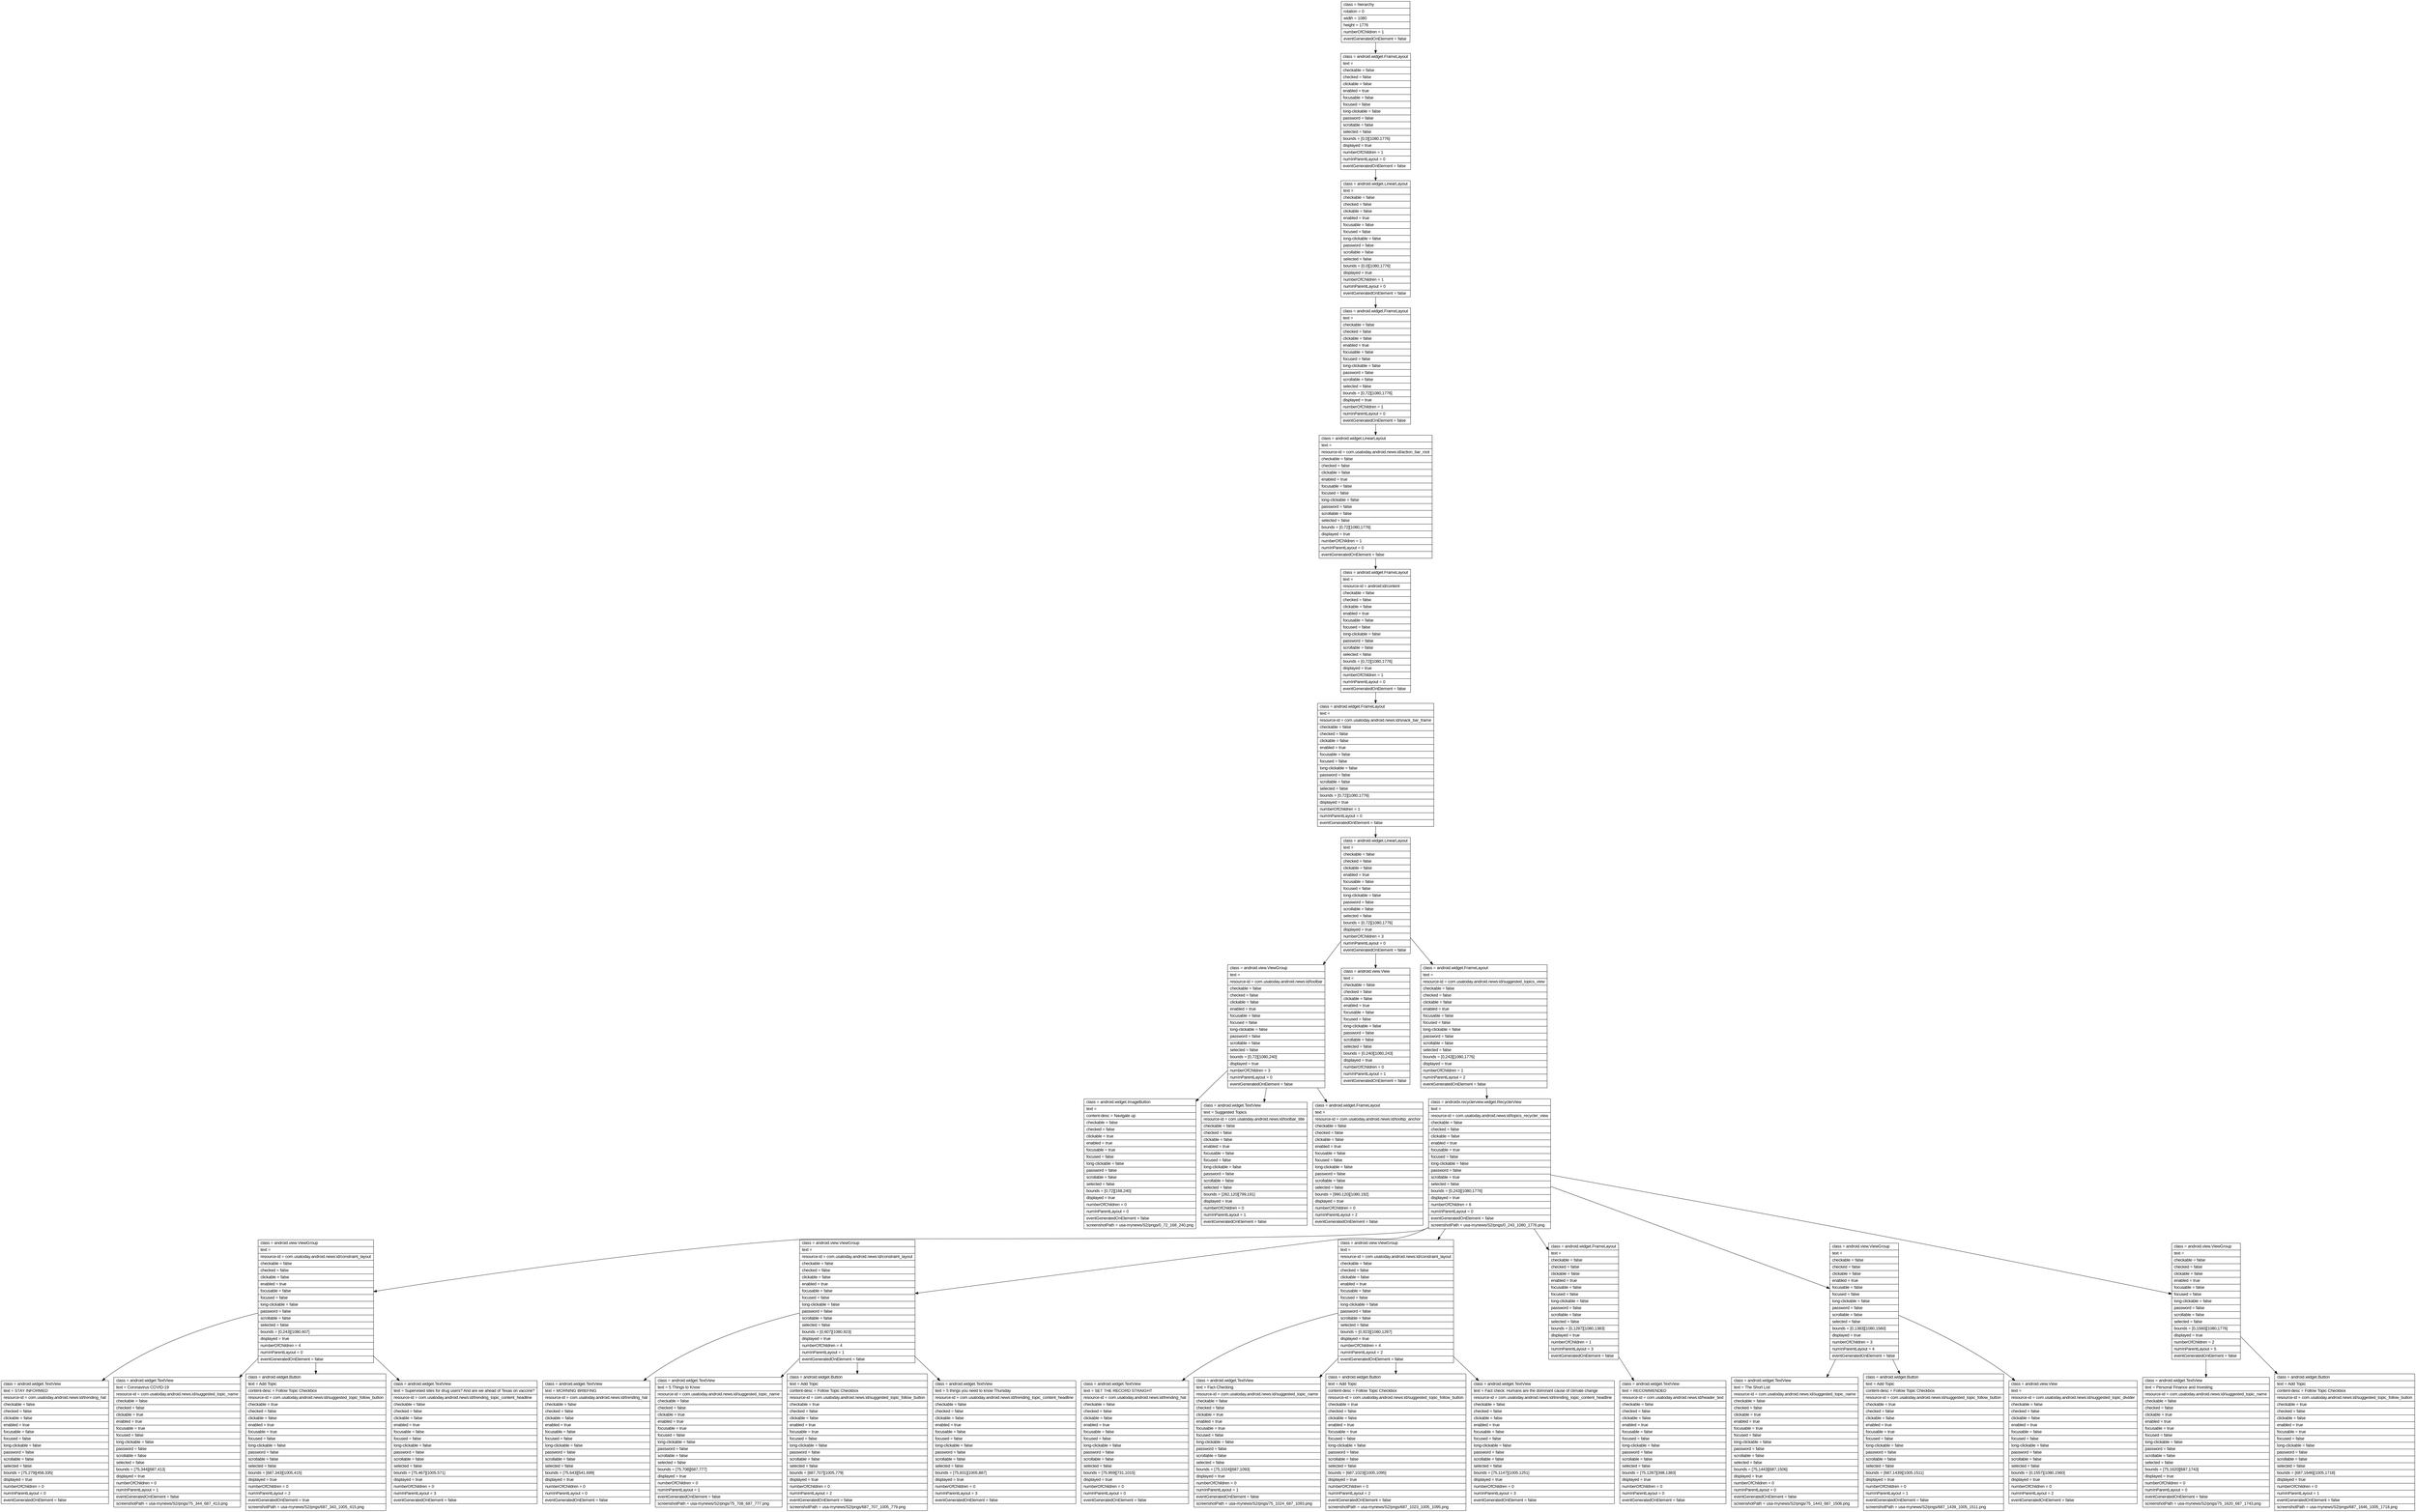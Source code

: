 digraph Layout {

	node [shape=record fontname=Arial];

	0	[label="{class = hierarchy\l|rotation = 0\l|width = 1080\l|height = 1776\l|numberOfChildren = 1\l|eventGeneratedOnElement = false \l}"]
	1	[label="{class = android.widget.FrameLayout\l|text = \l|checkable = false\l|checked = false\l|clickable = false\l|enabled = true\l|focusable = false\l|focused = false\l|long-clickable = false\l|password = false\l|scrollable = false\l|selected = false\l|bounds = [0,0][1080,1776]\l|displayed = true\l|numberOfChildren = 1\l|numInParentLayout = 0\l|eventGeneratedOnElement = false \l}"]
	2	[label="{class = android.widget.LinearLayout\l|text = \l|checkable = false\l|checked = false\l|clickable = false\l|enabled = true\l|focusable = false\l|focused = false\l|long-clickable = false\l|password = false\l|scrollable = false\l|selected = false\l|bounds = [0,0][1080,1776]\l|displayed = true\l|numberOfChildren = 1\l|numInParentLayout = 0\l|eventGeneratedOnElement = false \l}"]
	3	[label="{class = android.widget.FrameLayout\l|text = \l|checkable = false\l|checked = false\l|clickable = false\l|enabled = true\l|focusable = false\l|focused = false\l|long-clickable = false\l|password = false\l|scrollable = false\l|selected = false\l|bounds = [0,72][1080,1776]\l|displayed = true\l|numberOfChildren = 1\l|numInParentLayout = 0\l|eventGeneratedOnElement = false \l}"]
	4	[label="{class = android.widget.LinearLayout\l|text = \l|resource-id = com.usatoday.android.news:id/action_bar_root\l|checkable = false\l|checked = false\l|clickable = false\l|enabled = true\l|focusable = false\l|focused = false\l|long-clickable = false\l|password = false\l|scrollable = false\l|selected = false\l|bounds = [0,72][1080,1776]\l|displayed = true\l|numberOfChildren = 1\l|numInParentLayout = 0\l|eventGeneratedOnElement = false \l}"]
	5	[label="{class = android.widget.FrameLayout\l|text = \l|resource-id = android:id/content\l|checkable = false\l|checked = false\l|clickable = false\l|enabled = true\l|focusable = false\l|focused = false\l|long-clickable = false\l|password = false\l|scrollable = false\l|selected = false\l|bounds = [0,72][1080,1776]\l|displayed = true\l|numberOfChildren = 1\l|numInParentLayout = 0\l|eventGeneratedOnElement = false \l}"]
	6	[label="{class = android.widget.FrameLayout\l|text = \l|resource-id = com.usatoday.android.news:id/snack_bar_frame\l|checkable = false\l|checked = false\l|clickable = false\l|enabled = true\l|focusable = false\l|focused = false\l|long-clickable = false\l|password = false\l|scrollable = false\l|selected = false\l|bounds = [0,72][1080,1776]\l|displayed = true\l|numberOfChildren = 1\l|numInParentLayout = 0\l|eventGeneratedOnElement = false \l}"]
	7	[label="{class = android.widget.LinearLayout\l|text = \l|checkable = false\l|checked = false\l|clickable = false\l|enabled = true\l|focusable = false\l|focused = false\l|long-clickable = false\l|password = false\l|scrollable = false\l|selected = false\l|bounds = [0,72][1080,1776]\l|displayed = true\l|numberOfChildren = 3\l|numInParentLayout = 0\l|eventGeneratedOnElement = false \l}"]
	8	[label="{class = android.view.ViewGroup\l|text = \l|resource-id = com.usatoday.android.news:id/toolbar\l|checkable = false\l|checked = false\l|clickable = false\l|enabled = true\l|focusable = false\l|focused = false\l|long-clickable = false\l|password = false\l|scrollable = false\l|selected = false\l|bounds = [0,72][1080,240]\l|displayed = true\l|numberOfChildren = 3\l|numInParentLayout = 0\l|eventGeneratedOnElement = false \l}"]
	9	[label="{class = android.view.View\l|text = \l|checkable = false\l|checked = false\l|clickable = false\l|enabled = true\l|focusable = false\l|focused = false\l|long-clickable = false\l|password = false\l|scrollable = false\l|selected = false\l|bounds = [0,240][1080,243]\l|displayed = true\l|numberOfChildren = 0\l|numInParentLayout = 1\l|eventGeneratedOnElement = false \l}"]
	10	[label="{class = android.widget.FrameLayout\l|text = \l|resource-id = com.usatoday.android.news:id/suggested_topics_view\l|checkable = false\l|checked = false\l|clickable = false\l|enabled = true\l|focusable = false\l|focused = false\l|long-clickable = false\l|password = false\l|scrollable = false\l|selected = false\l|bounds = [0,243][1080,1776]\l|displayed = true\l|numberOfChildren = 1\l|numInParentLayout = 2\l|eventGeneratedOnElement = false \l}"]
	11	[label="{class = android.widget.ImageButton\l|text = \l|content-desc = Navigate up\l|checkable = false\l|checked = false\l|clickable = true\l|enabled = true\l|focusable = true\l|focused = false\l|long-clickable = false\l|password = false\l|scrollable = false\l|selected = false\l|bounds = [0,72][168,240]\l|displayed = true\l|numberOfChildren = 0\l|numInParentLayout = 0\l|eventGeneratedOnElement = false \l|screenshotPath = usa-mynews/S2/pngs/0_72_168_240.png\l}"]
	12	[label="{class = android.widget.TextView\l|text = Suggested Topics\l|resource-id = com.usatoday.android.news:id/toolbar_title\l|checkable = false\l|checked = false\l|clickable = false\l|enabled = true\l|focusable = false\l|focused = false\l|long-clickable = false\l|password = false\l|scrollable = false\l|selected = false\l|bounds = [282,120][799,191]\l|displayed = true\l|numberOfChildren = 0\l|numInParentLayout = 1\l|eventGeneratedOnElement = false \l}"]
	13	[label="{class = android.widget.FrameLayout\l|text = \l|resource-id = com.usatoday.android.news:id/tooltip_anchor\l|checkable = false\l|checked = false\l|clickable = false\l|enabled = true\l|focusable = false\l|focused = false\l|long-clickable = false\l|password = false\l|scrollable = false\l|selected = false\l|bounds = [990,120][1080,192]\l|displayed = true\l|numberOfChildren = 0\l|numInParentLayout = 2\l|eventGeneratedOnElement = false \l}"]
	14	[label="{class = androidx.recyclerview.widget.RecyclerView\l|text = \l|resource-id = com.usatoday.android.news:id/topics_recycler_view\l|checkable = false\l|checked = false\l|clickable = false\l|enabled = true\l|focusable = true\l|focused = false\l|long-clickable = false\l|password = false\l|scrollable = true\l|selected = false\l|bounds = [0,243][1080,1776]\l|displayed = true\l|numberOfChildren = 6\l|numInParentLayout = 0\l|eventGeneratedOnElement = false \l|screenshotPath = usa-mynews/S2/pngs/0_243_1080_1776.png\l}"]
	15	[label="{class = android.view.ViewGroup\l|text = \l|resource-id = com.usatoday.android.news:id/constraint_layout\l|checkable = false\l|checked = false\l|clickable = false\l|enabled = true\l|focusable = false\l|focused = false\l|long-clickable = false\l|password = false\l|scrollable = false\l|selected = false\l|bounds = [0,243][1080,607]\l|displayed = true\l|numberOfChildren = 4\l|numInParentLayout = 0\l|eventGeneratedOnElement = false \l}"]
	16	[label="{class = android.view.ViewGroup\l|text = \l|resource-id = com.usatoday.android.news:id/constraint_layout\l|checkable = false\l|checked = false\l|clickable = false\l|enabled = true\l|focusable = false\l|focused = false\l|long-clickable = false\l|password = false\l|scrollable = false\l|selected = false\l|bounds = [0,607][1080,923]\l|displayed = true\l|numberOfChildren = 4\l|numInParentLayout = 1\l|eventGeneratedOnElement = false \l}"]
	17	[label="{class = android.view.ViewGroup\l|text = \l|resource-id = com.usatoday.android.news:id/constraint_layout\l|checkable = false\l|checked = false\l|clickable = false\l|enabled = true\l|focusable = false\l|focused = false\l|long-clickable = false\l|password = false\l|scrollable = false\l|selected = false\l|bounds = [0,923][1080,1287]\l|displayed = true\l|numberOfChildren = 4\l|numInParentLayout = 2\l|eventGeneratedOnElement = false \l}"]
	18	[label="{class = android.widget.FrameLayout\l|text = \l|checkable = false\l|checked = false\l|clickable = false\l|enabled = true\l|focusable = false\l|focused = false\l|long-clickable = false\l|password = false\l|scrollable = false\l|selected = false\l|bounds = [0,1287][1080,1383]\l|displayed = true\l|numberOfChildren = 1\l|numInParentLayout = 3\l|eventGeneratedOnElement = false \l}"]
	19	[label="{class = android.view.ViewGroup\l|text = \l|checkable = false\l|checked = false\l|clickable = false\l|enabled = true\l|focusable = false\l|focused = false\l|long-clickable = false\l|password = false\l|scrollable = false\l|selected = false\l|bounds = [0,1383][1080,1560]\l|displayed = true\l|numberOfChildren = 3\l|numInParentLayout = 4\l|eventGeneratedOnElement = false \l}"]
	20	[label="{class = android.view.ViewGroup\l|text = \l|checkable = false\l|checked = false\l|clickable = false\l|enabled = true\l|focusable = false\l|focused = false\l|long-clickable = false\l|password = false\l|scrollable = false\l|selected = false\l|bounds = [0,1560][1080,1776]\l|displayed = true\l|numberOfChildren = 2\l|numInParentLayout = 5\l|eventGeneratedOnElement = false \l}"]
	21	[label="{class = android.widget.TextView\l|text = STAY INFORMED\l|resource-id = com.usatoday.android.news:id/trending_hat\l|checkable = false\l|checked = false\l|clickable = false\l|enabled = true\l|focusable = false\l|focused = false\l|long-clickable = false\l|password = false\l|scrollable = false\l|selected = false\l|bounds = [75,279][458,335]\l|displayed = true\l|numberOfChildren = 0\l|numInParentLayout = 0\l|eventGeneratedOnElement = false \l}"]
	22	[label="{class = android.widget.TextView\l|text = Coronavirus COVID-19\l|resource-id = com.usatoday.android.news:id/suggested_topic_name\l|checkable = false\l|checked = false\l|clickable = true\l|enabled = true\l|focusable = true\l|focused = false\l|long-clickable = false\l|password = false\l|scrollable = false\l|selected = false\l|bounds = [75,344][687,413]\l|displayed = true\l|numberOfChildren = 0\l|numInParentLayout = 1\l|eventGeneratedOnElement = false \l|screenshotPath = usa-mynews/S2/pngs/75_344_687_413.png\l}"]
	23	[label="{class = android.widget.Button\l|text = Add Topic\l|content-desc = Follow Topic Checkbox\l|resource-id = com.usatoday.android.news:id/suggested_topic_follow_button\l|checkable = true\l|checked = false\l|clickable = false\l|enabled = true\l|focusable = true\l|focused = false\l|long-clickable = false\l|password = false\l|scrollable = false\l|selected = false\l|bounds = [687,343][1005,415]\l|displayed = true\l|numberOfChildren = 0\l|numInParentLayout = 2\l|eventGeneratedOnElement = true \l|screenshotPath = usa-mynews/S2/pngs/687_343_1005_415.png\l}"]
	24	[label="{class = android.widget.TextView\l|text = Supervised sites for drug users? And are we ahead of Texas on vaccine?\l|resource-id = com.usatoday.android.news:id/trending_topic_content_headline\l|checkable = false\l|checked = false\l|clickable = false\l|enabled = true\l|focusable = false\l|focused = false\l|long-clickable = false\l|password = false\l|scrollable = false\l|selected = false\l|bounds = [75,467][1005,571]\l|displayed = true\l|numberOfChildren = 0\l|numInParentLayout = 3\l|eventGeneratedOnElement = false \l}"]
	25	[label="{class = android.widget.TextView\l|text = MORNING BRIEFING\l|resource-id = com.usatoday.android.news:id/trending_hat\l|checkable = false\l|checked = false\l|clickable = false\l|enabled = true\l|focusable = false\l|focused = false\l|long-clickable = false\l|password = false\l|scrollable = false\l|selected = false\l|bounds = [75,643][541,699]\l|displayed = true\l|numberOfChildren = 0\l|numInParentLayout = 0\l|eventGeneratedOnElement = false \l}"]
	26	[label="{class = android.widget.TextView\l|text = 5 Things to Know\l|resource-id = com.usatoday.android.news:id/suggested_topic_name\l|checkable = false\l|checked = false\l|clickable = true\l|enabled = true\l|focusable = true\l|focused = false\l|long-clickable = false\l|password = false\l|scrollable = false\l|selected = false\l|bounds = [75,708][687,777]\l|displayed = true\l|numberOfChildren = 0\l|numInParentLayout = 1\l|eventGeneratedOnElement = false \l|screenshotPath = usa-mynews/S2/pngs/75_708_687_777.png\l}"]
	27	[label="{class = android.widget.Button\l|text = Add Topic\l|content-desc = Follow Topic Checkbox\l|resource-id = com.usatoday.android.news:id/suggested_topic_follow_button\l|checkable = true\l|checked = false\l|clickable = false\l|enabled = true\l|focusable = true\l|focused = false\l|long-clickable = false\l|password = false\l|scrollable = false\l|selected = false\l|bounds = [687,707][1005,779]\l|displayed = true\l|numberOfChildren = 0\l|numInParentLayout = 2\l|eventGeneratedOnElement = false \l|screenshotPath = usa-mynews/S2/pngs/687_707_1005_779.png\l}"]
	28	[label="{class = android.widget.TextView\l|text = 5 things you need to know Thursday\l|resource-id = com.usatoday.android.news:id/trending_topic_content_headline\l|checkable = false\l|checked = false\l|clickable = false\l|enabled = true\l|focusable = false\l|focused = false\l|long-clickable = false\l|password = false\l|scrollable = false\l|selected = false\l|bounds = [75,831][1005,887]\l|displayed = true\l|numberOfChildren = 0\l|numInParentLayout = 3\l|eventGeneratedOnElement = false \l}"]
	29	[label="{class = android.widget.TextView\l|text = SET THE RECORD STRAIGHT\l|resource-id = com.usatoday.android.news:id/trending_hat\l|checkable = false\l|checked = false\l|clickable = false\l|enabled = true\l|focusable = false\l|focused = false\l|long-clickable = false\l|password = false\l|scrollable = false\l|selected = false\l|bounds = [75,959][731,1015]\l|displayed = true\l|numberOfChildren = 0\l|numInParentLayout = 0\l|eventGeneratedOnElement = false \l}"]
	30	[label="{class = android.widget.TextView\l|text = Fact-Checking\l|resource-id = com.usatoday.android.news:id/suggested_topic_name\l|checkable = false\l|checked = false\l|clickable = true\l|enabled = true\l|focusable = true\l|focused = false\l|long-clickable = false\l|password = false\l|scrollable = false\l|selected = false\l|bounds = [75,1024][687,1093]\l|displayed = true\l|numberOfChildren = 0\l|numInParentLayout = 1\l|eventGeneratedOnElement = false \l|screenshotPath = usa-mynews/S2/pngs/75_1024_687_1093.png\l}"]
	31	[label="{class = android.widget.Button\l|text = Add Topic\l|content-desc = Follow Topic Checkbox\l|resource-id = com.usatoday.android.news:id/suggested_topic_follow_button\l|checkable = true\l|checked = false\l|clickable = false\l|enabled = true\l|focusable = true\l|focused = false\l|long-clickable = false\l|password = false\l|scrollable = false\l|selected = false\l|bounds = [687,1023][1005,1095]\l|displayed = true\l|numberOfChildren = 0\l|numInParentLayout = 2\l|eventGeneratedOnElement = false \l|screenshotPath = usa-mynews/S2/pngs/687_1023_1005_1095.png\l}"]
	32	[label="{class = android.widget.TextView\l|text = Fact check: Humans are the dominant cause of climate change\l|resource-id = com.usatoday.android.news:id/trending_topic_content_headline\l|checkable = false\l|checked = false\l|clickable = false\l|enabled = true\l|focusable = false\l|focused = false\l|long-clickable = false\l|password = false\l|scrollable = false\l|selected = false\l|bounds = [75,1147][1005,1251]\l|displayed = true\l|numberOfChildren = 0\l|numInParentLayout = 3\l|eventGeneratedOnElement = false \l}"]
	33	[label="{class = android.widget.TextView\l|text = RECOMMENDED\l|resource-id = com.usatoday.android.news:id/header_text\l|checkable = false\l|checked = false\l|clickable = false\l|enabled = true\l|focusable = false\l|focused = false\l|long-clickable = false\l|password = false\l|scrollable = false\l|selected = false\l|bounds = [75,1287][398,1383]\l|displayed = true\l|numberOfChildren = 0\l|numInParentLayout = 0\l|eventGeneratedOnElement = false \l}"]
	34	[label="{class = android.widget.TextView\l|text = The Short List\l|resource-id = com.usatoday.android.news:id/suggested_topic_name\l|checkable = false\l|checked = false\l|clickable = true\l|enabled = true\l|focusable = true\l|focused = false\l|long-clickable = false\l|password = false\l|scrollable = false\l|selected = false\l|bounds = [75,1443][687,1506]\l|displayed = true\l|numberOfChildren = 0\l|numInParentLayout = 0\l|eventGeneratedOnElement = false \l|screenshotPath = usa-mynews/S2/pngs/75_1443_687_1506.png\l}"]
	35	[label="{class = android.widget.Button\l|text = Add Topic\l|content-desc = Follow Topic Checkbox\l|resource-id = com.usatoday.android.news:id/suggested_topic_follow_button\l|checkable = true\l|checked = false\l|clickable = false\l|enabled = true\l|focusable = true\l|focused = false\l|long-clickable = false\l|password = false\l|scrollable = false\l|selected = false\l|bounds = [687,1439][1005,1511]\l|displayed = true\l|numberOfChildren = 0\l|numInParentLayout = 1\l|eventGeneratedOnElement = false \l|screenshotPath = usa-mynews/S2/pngs/687_1439_1005_1511.png\l}"]
	36	[label="{class = android.view.View\l|text = \l|resource-id = com.usatoday.android.news:id/suggested_topic_divider\l|checkable = false\l|checked = false\l|clickable = false\l|enabled = true\l|focusable = false\l|focused = false\l|long-clickable = false\l|password = false\l|scrollable = false\l|selected = false\l|bounds = [0,1557][1080,1560]\l|displayed = true\l|numberOfChildren = 0\l|numInParentLayout = 2\l|eventGeneratedOnElement = false \l}"]
	37	[label="{class = android.widget.TextView\l|text = Personal Finance and Investing\l|resource-id = com.usatoday.android.news:id/suggested_topic_name\l|checkable = false\l|checked = false\l|clickable = true\l|enabled = true\l|focusable = true\l|focused = false\l|long-clickable = false\l|password = false\l|scrollable = false\l|selected = false\l|bounds = [75,1620][687,1743]\l|displayed = true\l|numberOfChildren = 0\l|numInParentLayout = 0\l|eventGeneratedOnElement = false \l|screenshotPath = usa-mynews/S2/pngs/75_1620_687_1743.png\l}"]
	38	[label="{class = android.widget.Button\l|text = Add Topic\l|content-desc = Follow Topic Checkbox\l|resource-id = com.usatoday.android.news:id/suggested_topic_follow_button\l|checkable = true\l|checked = false\l|clickable = false\l|enabled = true\l|focusable = true\l|focused = false\l|long-clickable = false\l|password = false\l|scrollable = false\l|selected = false\l|bounds = [687,1646][1005,1718]\l|displayed = true\l|numberOfChildren = 0\l|numInParentLayout = 1\l|eventGeneratedOnElement = false \l|screenshotPath = usa-mynews/S2/pngs/687_1646_1005_1718.png\l}"]


	0 -> 1
	1 -> 2
	2 -> 3
	3 -> 4
	4 -> 5
	5 -> 6
	6 -> 7
	7 -> 8
	7 -> 9
	7 -> 10
	8 -> 11
	8 -> 12
	8 -> 13
	10 -> 14
	14 -> 15
	14 -> 16
	14 -> 17
	14 -> 18
	14 -> 19
	14 -> 20
	15 -> 21
	15 -> 22
	15 -> 23
	15 -> 24
	16 -> 25
	16 -> 26
	16 -> 27
	16 -> 28
	17 -> 29
	17 -> 30
	17 -> 31
	17 -> 32
	18 -> 33
	19 -> 34
	19 -> 35
	19 -> 36
	20 -> 37
	20 -> 38


}
